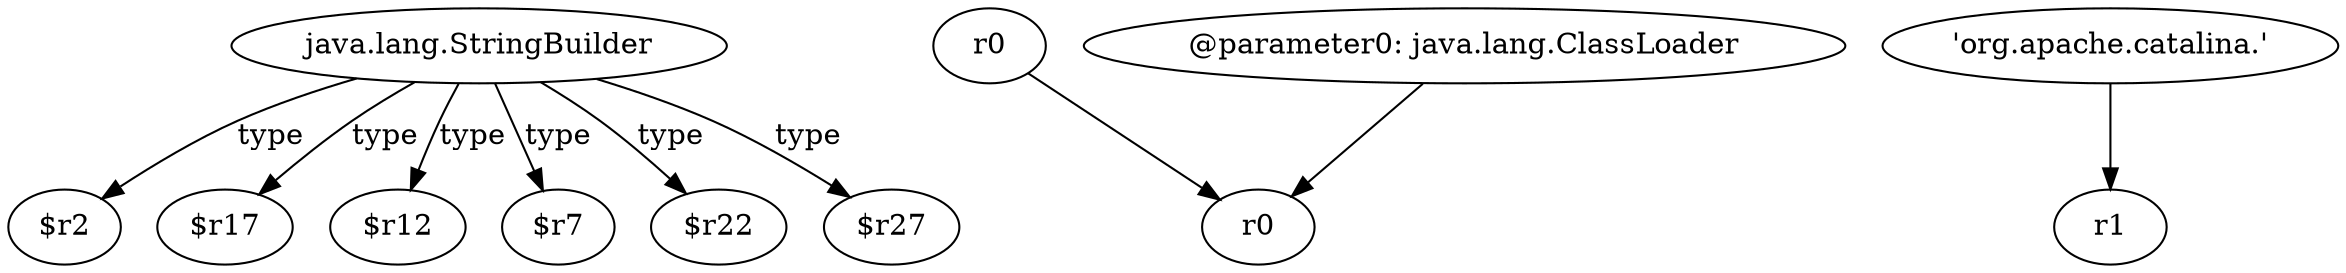 digraph g {
0[label="java.lang.StringBuilder"]
1[label="$r2"]
0->1[label="type"]
2[label="$r17"]
0->2[label="type"]
3[label="$r12"]
0->3[label="type"]
4[label="r0"]
5[label="r0"]
4->5[label=""]
6[label="$r7"]
0->6[label="type"]
7[label="@parameter0: java.lang.ClassLoader"]
7->5[label=""]
8[label="$r22"]
0->8[label="type"]
9[label="$r27"]
0->9[label="type"]
10[label="'org.apache.catalina.'"]
11[label="r1"]
10->11[label=""]
}